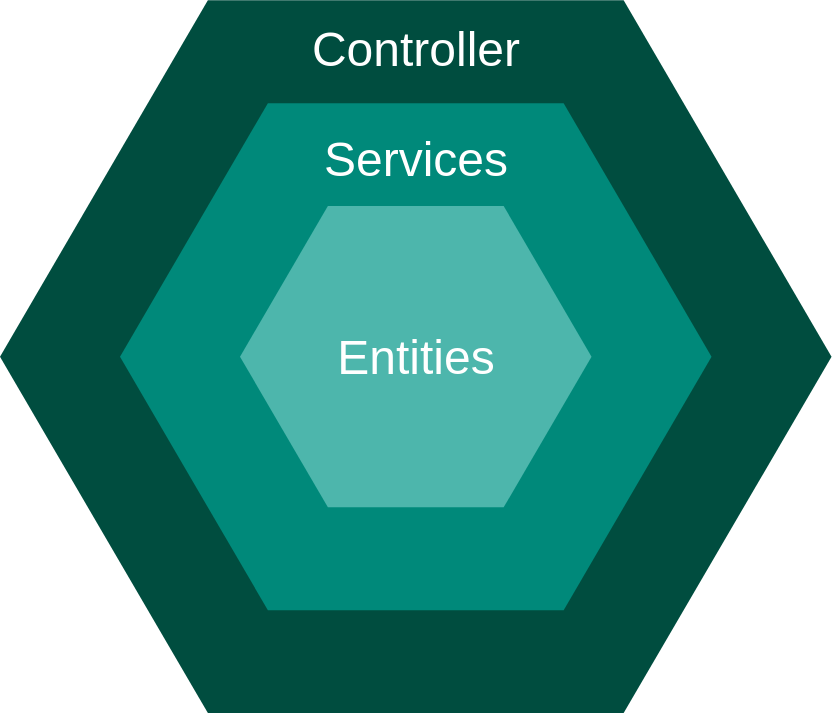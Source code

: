<mxfile version="16.5.3" type="device"><diagram id="VadkRYVu-vx8OTPvDaTB" name="Page-1"><mxGraphModel dx="1578" dy="862" grid="1" gridSize="10" guides="1" tooltips="1" connect="1" arrows="1" fold="1" page="1" pageScale="1" pageWidth="1169" pageHeight="1654" math="0" shadow="0"><root><mxCell id="0"/><mxCell id="1" parent="0"/><mxCell id="36H4ERzBCrU-gQ0YyZIW-28" value="&lt;font style=&quot;font-size: 24px&quot;&gt;Controller&lt;/font&gt;" style="shape=mxgraph.bpmn.conversation;perimeter=hexagonPerimeter2;whiteSpace=wrap;html=1;aspect=fixed;bpmnConversationType=conv;labelBackgroundColor=none;labelBorderColor=none;sketch=0;fontColor=#FFFFFF;strokeWidth=4;rotation=0;fillColor=#004D3F;strokeColor=none;spacingTop=4;verticalAlign=top;points=[[0,0.5,0,0,0],[0.13,0.24,0,0,0],[0.13,0.76,0,0,0],[0.38,0,0,0,0],[0.38,1,0,0,0],[0.5,0,0,0,0],[0.5,1,0,0,0],[0.63,0,0,0,0],[0.63,1,0,0,0],[0.87,0.24,0,0,0],[0.87,0.76,0,0,0],[1,0.5,0,0,0]];" parent="1" vertex="1"><mxGeometry x="220" y="677.15" width="415.77" height="356.37" as="geometry"/></mxCell><mxCell id="36H4ERzBCrU-gQ0YyZIW-26" value="&lt;font&gt;&lt;font style=&quot;font-size: 24px&quot;&gt;Services&lt;/font&gt;&lt;/font&gt;" style="shape=mxgraph.bpmn.conversation;perimeter=hexagonPerimeter2;whiteSpace=wrap;html=1;aspect=fixed;bpmnConversationType=conv;labelBackgroundColor=none;labelBorderColor=none;sketch=0;fontColor=#FFFFFF;strokeWidth=4;gradientColor=none;rotation=0;fillColor=#00897a;strokeColor=none;spacingTop=7;verticalAlign=top;" parent="1" vertex="1"><mxGeometry x="280" y="728.58" width="295.77" height="253.52" as="geometry"/></mxCell><mxCell id="36H4ERzBCrU-gQ0YyZIW-27" value="&lt;font style=&quot;font-size: 24px&quot;&gt;Entities&lt;/font&gt;" style="shape=mxgraph.bpmn.conversation;perimeter=hexagonPerimeter2;whiteSpace=wrap;html=1;aspect=fixed;bpmnConversationType=conv;labelBackgroundColor=none;labelBorderColor=none;sketch=0;fontColor=#FFFFFF;strokeWidth=4;gradientColor=none;rotation=0;fillColor=#4DB6AC;strokeColor=none;spacingTop=2;direction=east;" parent="1" vertex="1"><mxGeometry x="340" y="780" width="175.77" height="150.67" as="geometry"/></mxCell></root></mxGraphModel></diagram></mxfile>